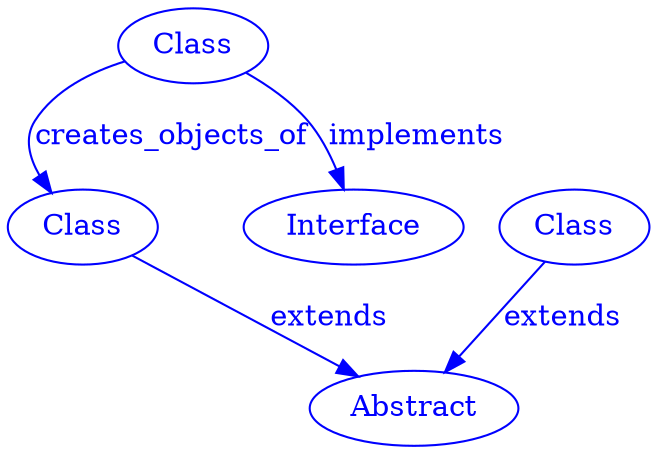 
digraph SubdueGraph {
  1 [label="Abstract",color=blue,fontcolor=blue];
  2 [label="Class",color=blue,fontcolor=blue];
  3 [label="Class",color=blue,fontcolor=blue];
  9 [label="Interface",color=blue,fontcolor=blue];
  10 [label="Class",color=blue,fontcolor=blue];
  2 -> 1 [label="extends",color=blue,fontcolor=blue];
  3 -> 9 [label="implements",color=blue,fontcolor=blue];
  10 -> 1 [label="extends",color=blue,fontcolor=blue];
  3 -> 2 [label="creates_objects_of",color=blue,fontcolor=blue];
}
